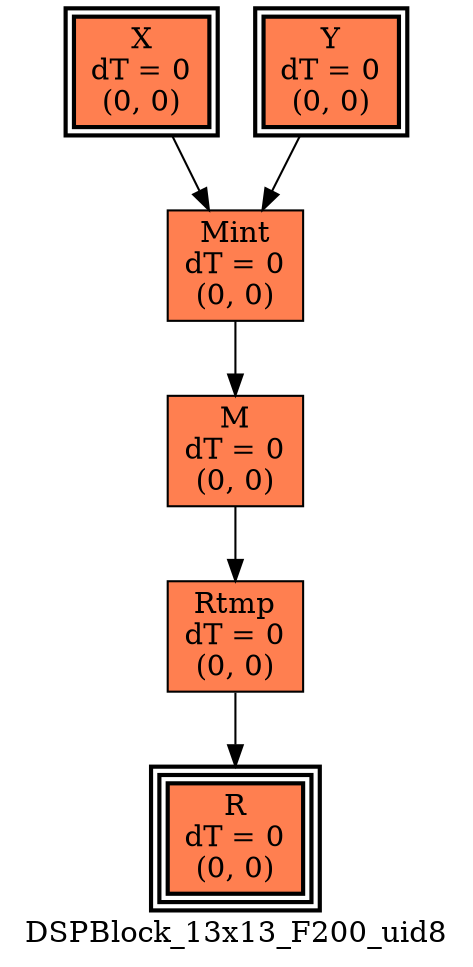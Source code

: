 digraph DSPBlock_13x13_F200_uid8
{
	//graph drawing options
	label=DSPBlock_13x13_F200_uid8;
	labelloc=bottom;
	labeljust=right;
	ratio=auto;
	nodesep=0.25;
	ranksep=0.5;

	//input/output signals of operator DSPBlock_13x13_F200_uid8
	X__DSPBlock_13x13_F200_uid8 [ label="X\ndT = 0\n(0, 0)", shape=box, color=black, style="bold, filled", fillcolor=coral, peripheries=2 ];
	Y__DSPBlock_13x13_F200_uid8 [ label="Y\ndT = 0\n(0, 0)", shape=box, color=black, style="bold, filled", fillcolor=coral, peripheries=2 ];
	R__DSPBlock_13x13_F200_uid8 [ label="R\ndT = 0\n(0, 0)", shape=box, color=black, style="bold, filled", fillcolor=coral, peripheries=3 ];
	{rank=same X__DSPBlock_13x13_F200_uid8, Y__DSPBlock_13x13_F200_uid8};
	{rank=same R__DSPBlock_13x13_F200_uid8};
	//internal signals of operator DSPBlock_13x13_F200_uid8
	Mint__DSPBlock_13x13_F200_uid8 [ label="Mint\ndT = 0\n(0, 0)", shape=box, color=black, style=filled, fillcolor=coral, peripheries=1 ];
	M__DSPBlock_13x13_F200_uid8 [ label="M\ndT = 0\n(0, 0)", shape=box, color=black, style=filled, fillcolor=coral, peripheries=1 ];
	Rtmp__DSPBlock_13x13_F200_uid8 [ label="Rtmp\ndT = 0\n(0, 0)", shape=box, color=black, style=filled, fillcolor=coral, peripheries=1 ];

	//subcomponents of operator DSPBlock_13x13_F200_uid8

	//input and internal signal connections of operator DSPBlock_13x13_F200_uid8
	X__DSPBlock_13x13_F200_uid8 -> Mint__DSPBlock_13x13_F200_uid8 [ arrowhead=normal, arrowsize=1.0, arrowtail=normal, color=black, dir=forward  ];
	Y__DSPBlock_13x13_F200_uid8 -> Mint__DSPBlock_13x13_F200_uid8 [ arrowhead=normal, arrowsize=1.0, arrowtail=normal, color=black, dir=forward  ];
	Mint__DSPBlock_13x13_F200_uid8 -> M__DSPBlock_13x13_F200_uid8 [ arrowhead=normal, arrowsize=1.0, arrowtail=normal, color=black, dir=forward  ];
	M__DSPBlock_13x13_F200_uid8 -> Rtmp__DSPBlock_13x13_F200_uid8 [ arrowhead=normal, arrowsize=1.0, arrowtail=normal, color=black, dir=forward  ];
	Rtmp__DSPBlock_13x13_F200_uid8 -> R__DSPBlock_13x13_F200_uid8 [ arrowhead=normal, arrowsize=1.0, arrowtail=normal, color=black, dir=forward  ];
}

